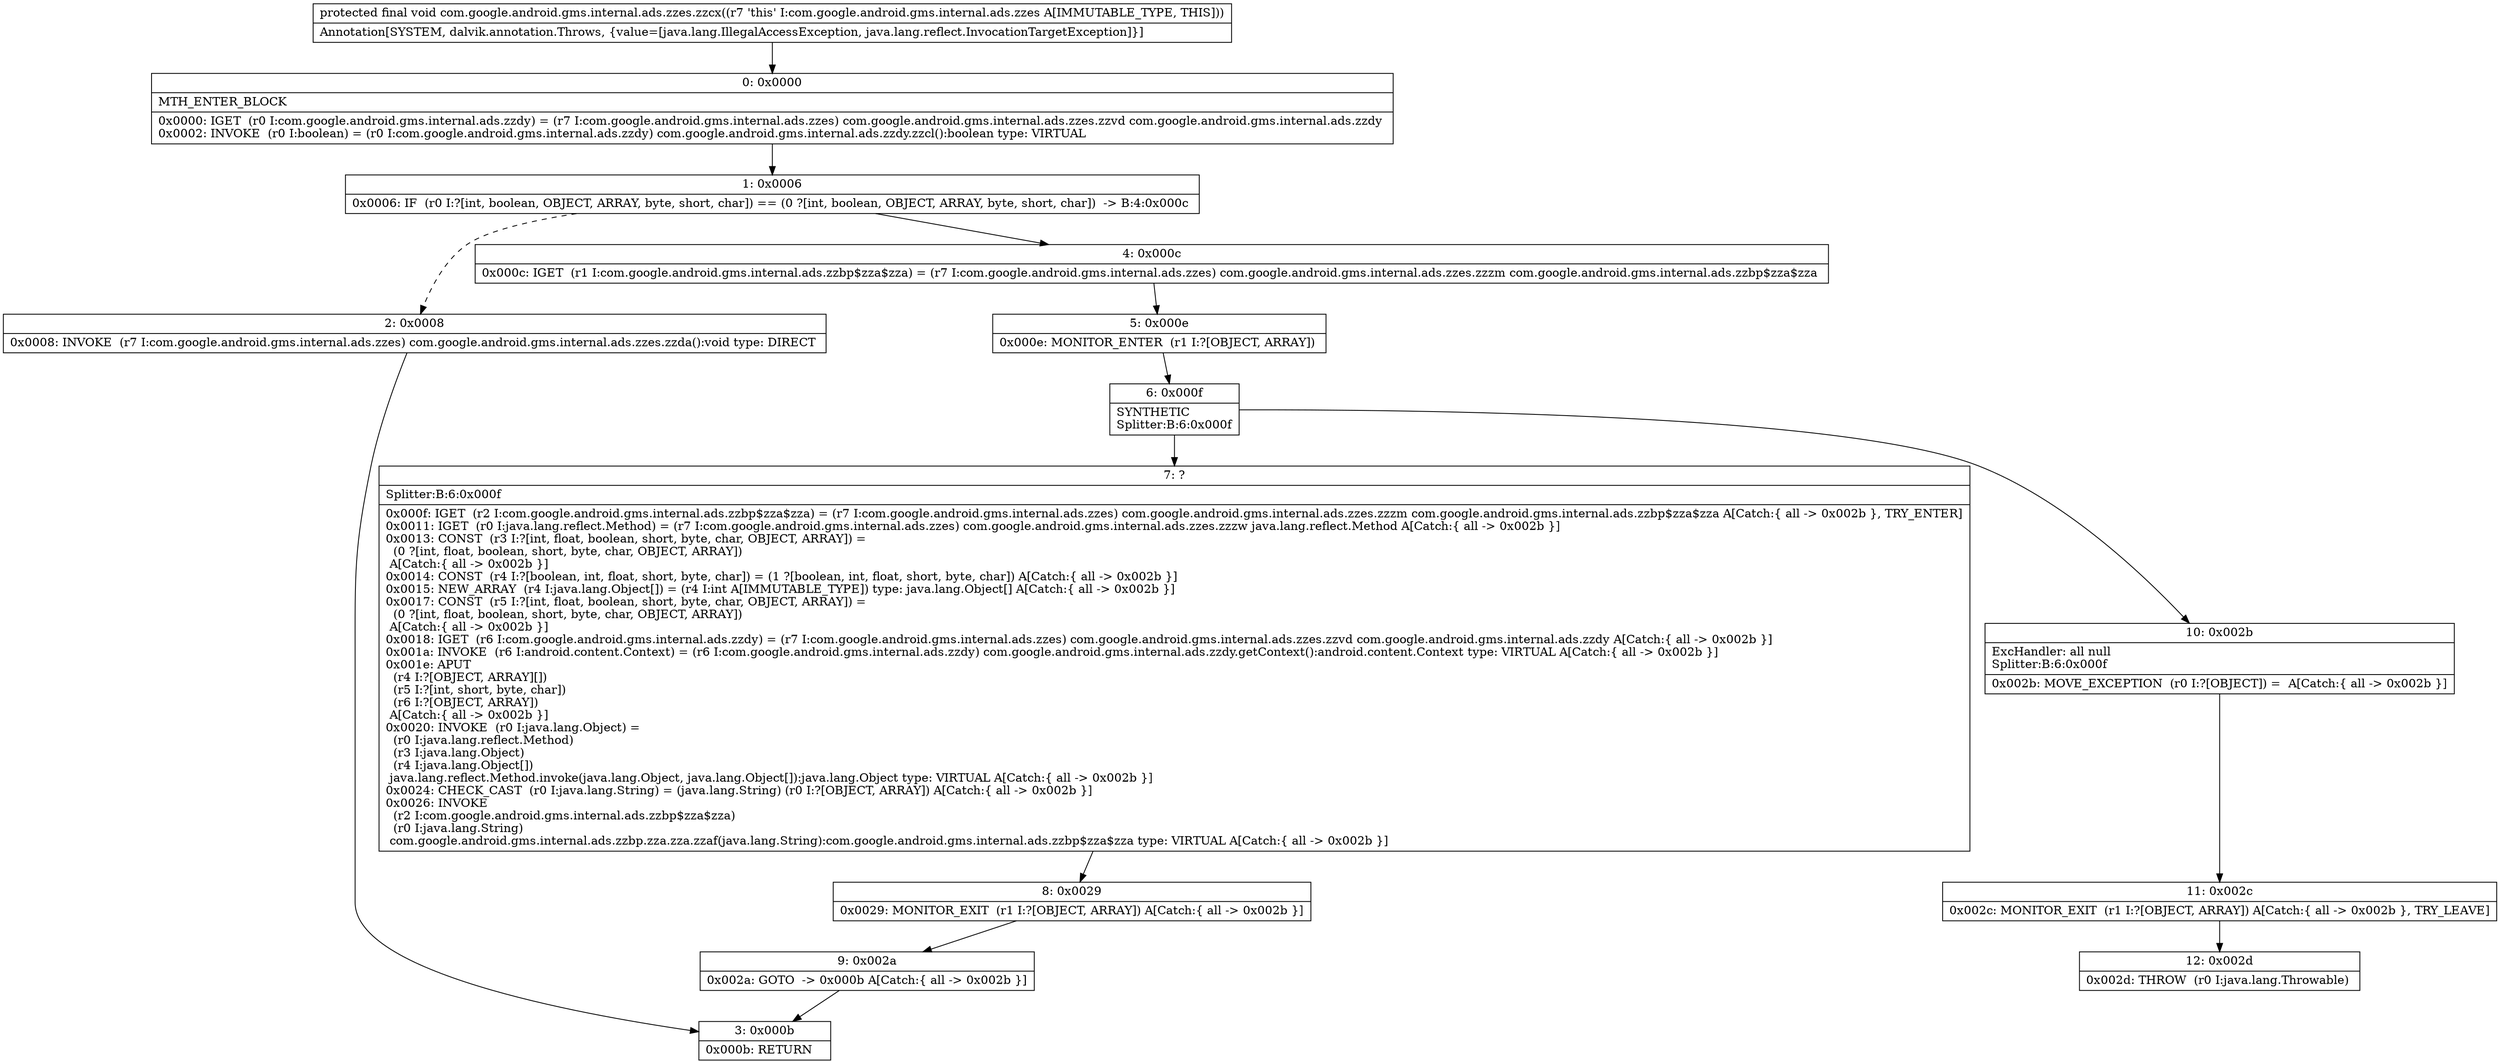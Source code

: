digraph "CFG forcom.google.android.gms.internal.ads.zzes.zzcx()V" {
Node_0 [shape=record,label="{0\:\ 0x0000|MTH_ENTER_BLOCK\l|0x0000: IGET  (r0 I:com.google.android.gms.internal.ads.zzdy) = (r7 I:com.google.android.gms.internal.ads.zzes) com.google.android.gms.internal.ads.zzes.zzvd com.google.android.gms.internal.ads.zzdy \l0x0002: INVOKE  (r0 I:boolean) = (r0 I:com.google.android.gms.internal.ads.zzdy) com.google.android.gms.internal.ads.zzdy.zzcl():boolean type: VIRTUAL \l}"];
Node_1 [shape=record,label="{1\:\ 0x0006|0x0006: IF  (r0 I:?[int, boolean, OBJECT, ARRAY, byte, short, char]) == (0 ?[int, boolean, OBJECT, ARRAY, byte, short, char])  \-\> B:4:0x000c \l}"];
Node_2 [shape=record,label="{2\:\ 0x0008|0x0008: INVOKE  (r7 I:com.google.android.gms.internal.ads.zzes) com.google.android.gms.internal.ads.zzes.zzda():void type: DIRECT \l}"];
Node_3 [shape=record,label="{3\:\ 0x000b|0x000b: RETURN   \l}"];
Node_4 [shape=record,label="{4\:\ 0x000c|0x000c: IGET  (r1 I:com.google.android.gms.internal.ads.zzbp$zza$zza) = (r7 I:com.google.android.gms.internal.ads.zzes) com.google.android.gms.internal.ads.zzes.zzzm com.google.android.gms.internal.ads.zzbp$zza$zza \l}"];
Node_5 [shape=record,label="{5\:\ 0x000e|0x000e: MONITOR_ENTER  (r1 I:?[OBJECT, ARRAY]) \l}"];
Node_6 [shape=record,label="{6\:\ 0x000f|SYNTHETIC\lSplitter:B:6:0x000f\l}"];
Node_7 [shape=record,label="{7\:\ ?|Splitter:B:6:0x000f\l|0x000f: IGET  (r2 I:com.google.android.gms.internal.ads.zzbp$zza$zza) = (r7 I:com.google.android.gms.internal.ads.zzes) com.google.android.gms.internal.ads.zzes.zzzm com.google.android.gms.internal.ads.zzbp$zza$zza A[Catch:\{ all \-\> 0x002b \}, TRY_ENTER]\l0x0011: IGET  (r0 I:java.lang.reflect.Method) = (r7 I:com.google.android.gms.internal.ads.zzes) com.google.android.gms.internal.ads.zzes.zzzw java.lang.reflect.Method A[Catch:\{ all \-\> 0x002b \}]\l0x0013: CONST  (r3 I:?[int, float, boolean, short, byte, char, OBJECT, ARRAY]) = \l  (0 ?[int, float, boolean, short, byte, char, OBJECT, ARRAY])\l A[Catch:\{ all \-\> 0x002b \}]\l0x0014: CONST  (r4 I:?[boolean, int, float, short, byte, char]) = (1 ?[boolean, int, float, short, byte, char]) A[Catch:\{ all \-\> 0x002b \}]\l0x0015: NEW_ARRAY  (r4 I:java.lang.Object[]) = (r4 I:int A[IMMUTABLE_TYPE]) type: java.lang.Object[] A[Catch:\{ all \-\> 0x002b \}]\l0x0017: CONST  (r5 I:?[int, float, boolean, short, byte, char, OBJECT, ARRAY]) = \l  (0 ?[int, float, boolean, short, byte, char, OBJECT, ARRAY])\l A[Catch:\{ all \-\> 0x002b \}]\l0x0018: IGET  (r6 I:com.google.android.gms.internal.ads.zzdy) = (r7 I:com.google.android.gms.internal.ads.zzes) com.google.android.gms.internal.ads.zzes.zzvd com.google.android.gms.internal.ads.zzdy A[Catch:\{ all \-\> 0x002b \}]\l0x001a: INVOKE  (r6 I:android.content.Context) = (r6 I:com.google.android.gms.internal.ads.zzdy) com.google.android.gms.internal.ads.zzdy.getContext():android.content.Context type: VIRTUAL A[Catch:\{ all \-\> 0x002b \}]\l0x001e: APUT  \l  (r4 I:?[OBJECT, ARRAY][])\l  (r5 I:?[int, short, byte, char])\l  (r6 I:?[OBJECT, ARRAY])\l A[Catch:\{ all \-\> 0x002b \}]\l0x0020: INVOKE  (r0 I:java.lang.Object) = \l  (r0 I:java.lang.reflect.Method)\l  (r3 I:java.lang.Object)\l  (r4 I:java.lang.Object[])\l java.lang.reflect.Method.invoke(java.lang.Object, java.lang.Object[]):java.lang.Object type: VIRTUAL A[Catch:\{ all \-\> 0x002b \}]\l0x0024: CHECK_CAST  (r0 I:java.lang.String) = (java.lang.String) (r0 I:?[OBJECT, ARRAY]) A[Catch:\{ all \-\> 0x002b \}]\l0x0026: INVOKE  \l  (r2 I:com.google.android.gms.internal.ads.zzbp$zza$zza)\l  (r0 I:java.lang.String)\l com.google.android.gms.internal.ads.zzbp.zza.zza.zzaf(java.lang.String):com.google.android.gms.internal.ads.zzbp$zza$zza type: VIRTUAL A[Catch:\{ all \-\> 0x002b \}]\l}"];
Node_8 [shape=record,label="{8\:\ 0x0029|0x0029: MONITOR_EXIT  (r1 I:?[OBJECT, ARRAY]) A[Catch:\{ all \-\> 0x002b \}]\l}"];
Node_9 [shape=record,label="{9\:\ 0x002a|0x002a: GOTO  \-\> 0x000b A[Catch:\{ all \-\> 0x002b \}]\l}"];
Node_10 [shape=record,label="{10\:\ 0x002b|ExcHandler: all null\lSplitter:B:6:0x000f\l|0x002b: MOVE_EXCEPTION  (r0 I:?[OBJECT]) =  A[Catch:\{ all \-\> 0x002b \}]\l}"];
Node_11 [shape=record,label="{11\:\ 0x002c|0x002c: MONITOR_EXIT  (r1 I:?[OBJECT, ARRAY]) A[Catch:\{ all \-\> 0x002b \}, TRY_LEAVE]\l}"];
Node_12 [shape=record,label="{12\:\ 0x002d|0x002d: THROW  (r0 I:java.lang.Throwable) \l}"];
MethodNode[shape=record,label="{protected final void com.google.android.gms.internal.ads.zzes.zzcx((r7 'this' I:com.google.android.gms.internal.ads.zzes A[IMMUTABLE_TYPE, THIS]))  | Annotation[SYSTEM, dalvik.annotation.Throws, \{value=[java.lang.IllegalAccessException, java.lang.reflect.InvocationTargetException]\}]\l}"];
MethodNode -> Node_0;
Node_0 -> Node_1;
Node_1 -> Node_2[style=dashed];
Node_1 -> Node_4;
Node_2 -> Node_3;
Node_4 -> Node_5;
Node_5 -> Node_6;
Node_6 -> Node_7;
Node_6 -> Node_10;
Node_7 -> Node_8;
Node_8 -> Node_9;
Node_9 -> Node_3;
Node_10 -> Node_11;
Node_11 -> Node_12;
}


